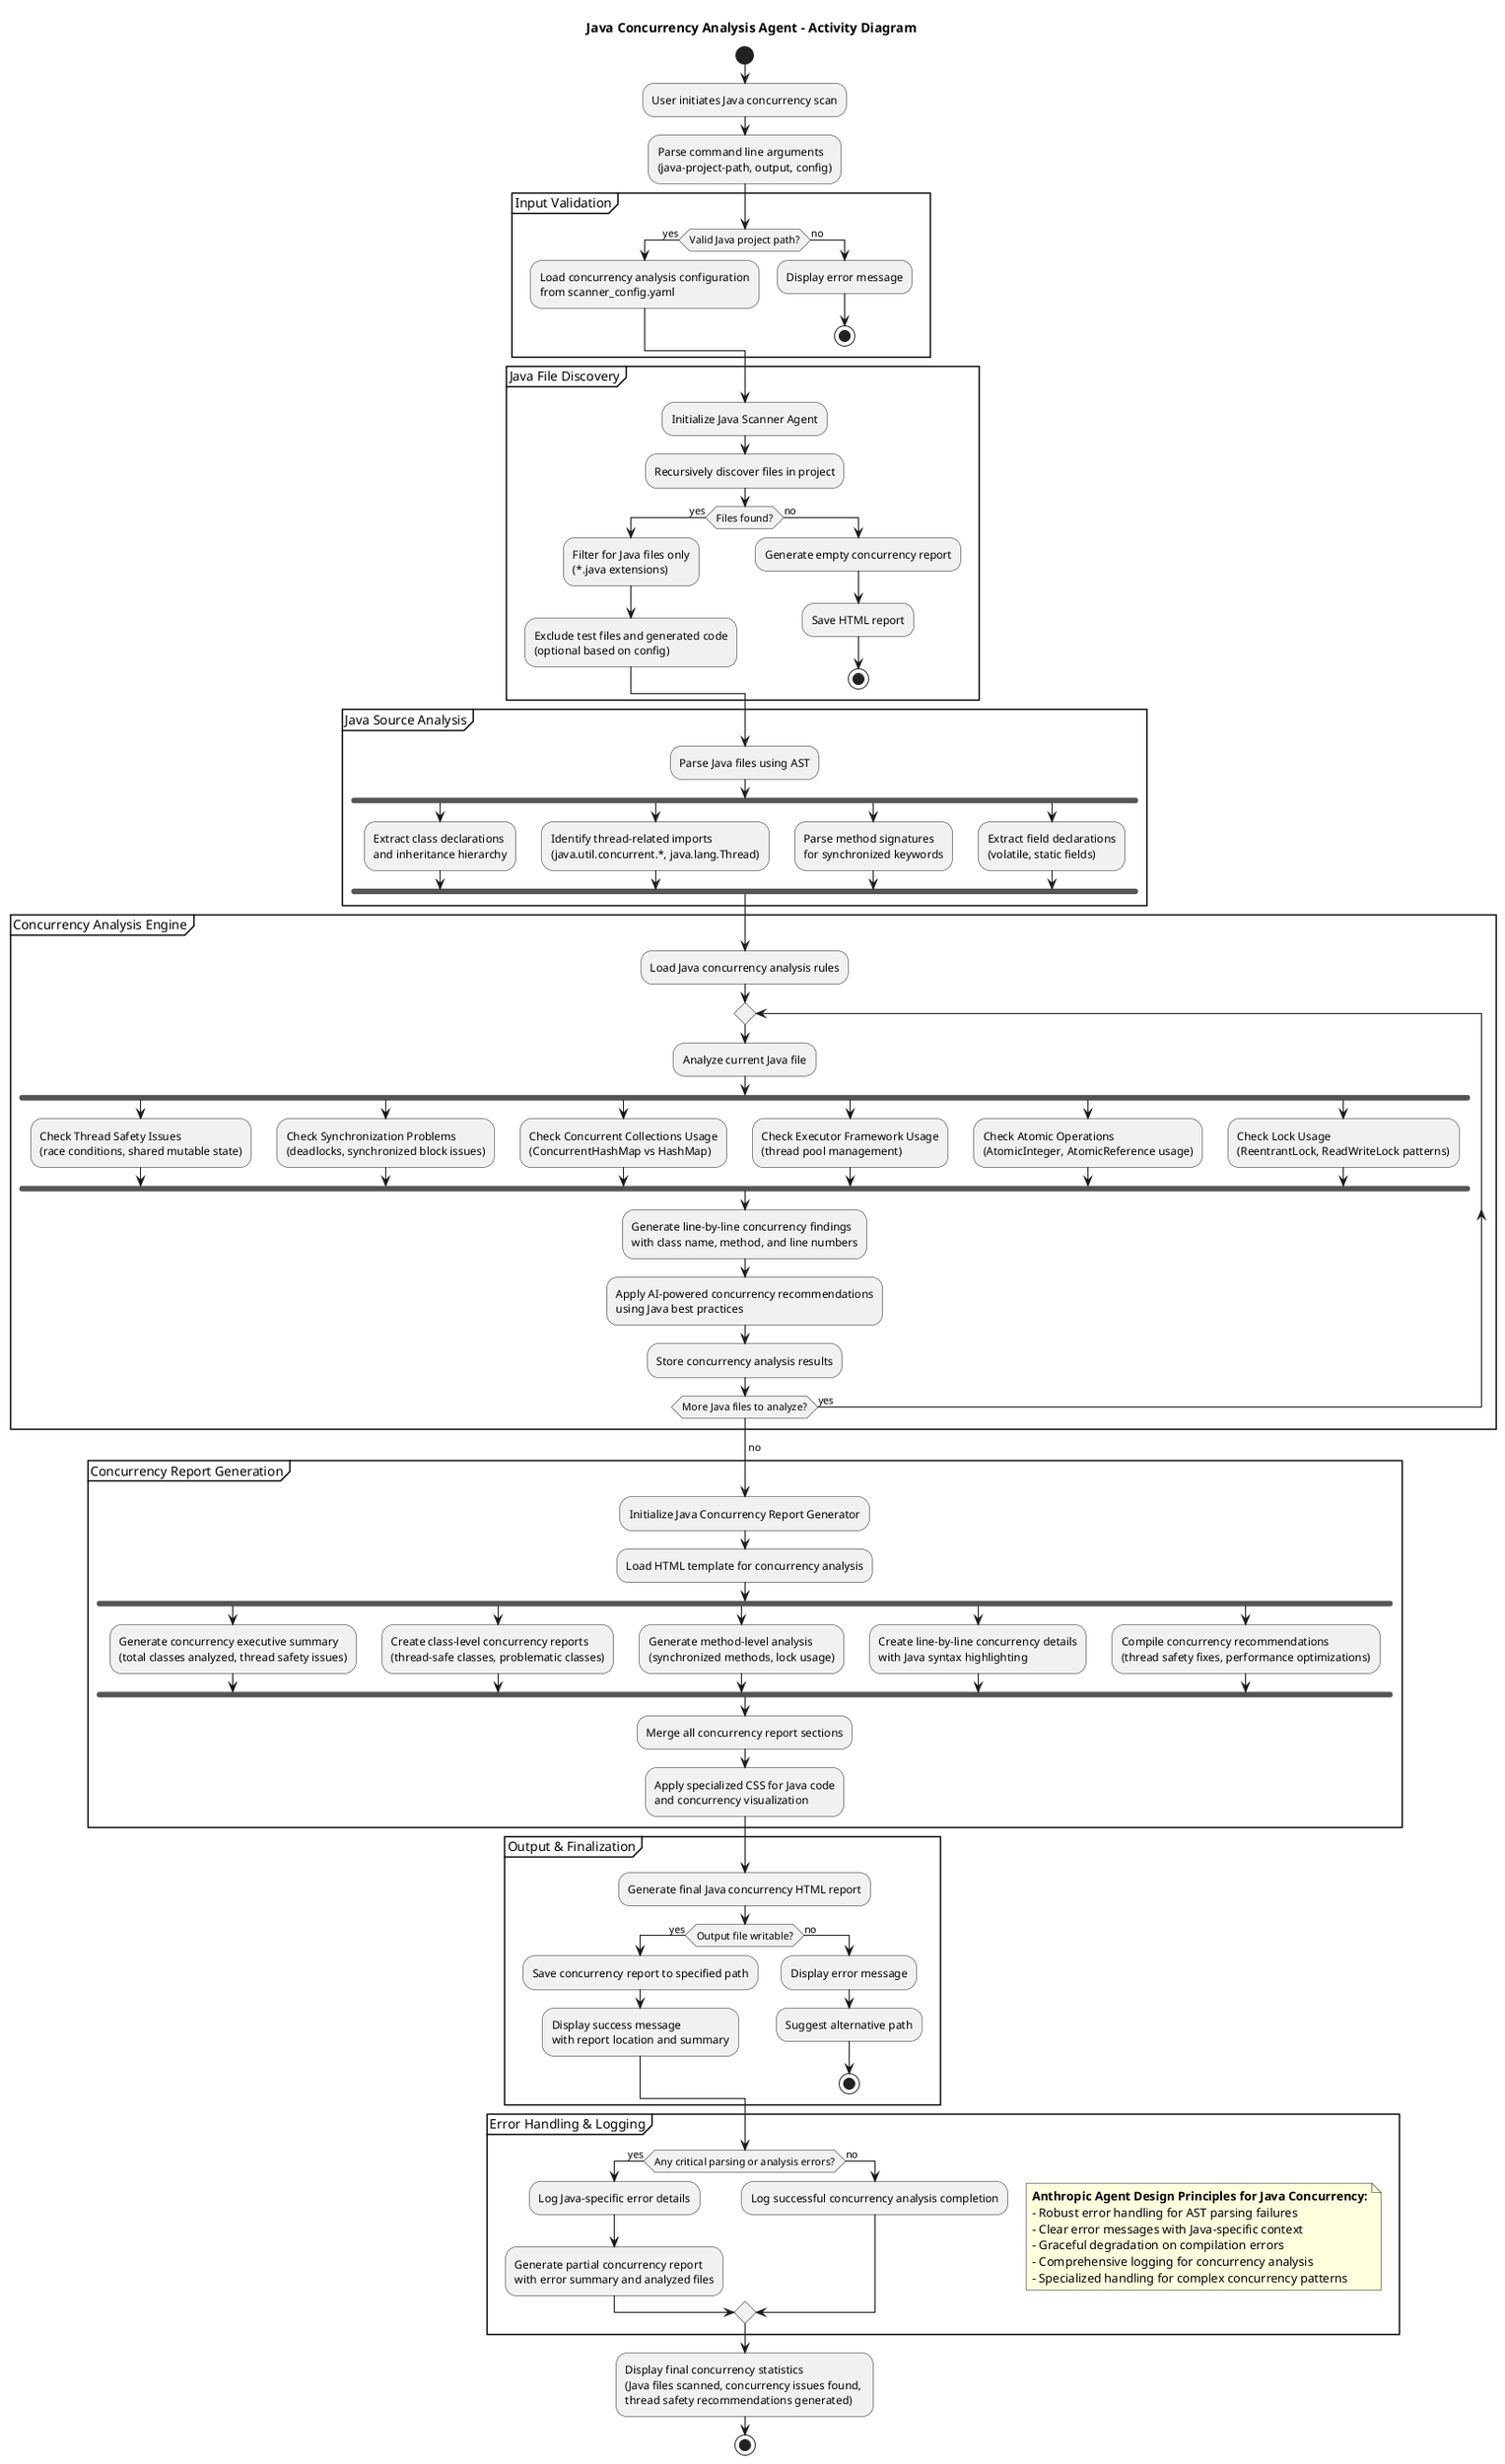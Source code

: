 @startuml Java_Concurrency_Scanner_Agent_Workflow

title Java Concurrency Analysis Agent - Activity Diagram

start

:User initiates Java concurrency scan;
:Parse command line arguments
(java-project-path, output, config);

partition "Input Validation" {
    if (Valid Java project path?) then (yes)
        :Load concurrency analysis configuration
        from scanner_config.yaml;
    else (no)
        :Display error message;
        stop
    endif
}

partition "Java File Discovery" {
    :Initialize Java Scanner Agent;
    :Recursively discover files in project;
    
    if (Files found?) then (yes)
        :Filter for Java files only
        (*.java extensions);
        :Exclude test files and generated code
        (optional based on config);
    else (no)
        :Generate empty concurrency report;
        :Save HTML report;
        stop
    endif
}

partition "Java Source Analysis" {
    :Parse Java files using AST;
    
    fork
        :Extract class declarations
        and inheritance hierarchy;
    fork again
        :Identify thread-related imports
        (java.util.concurrent.*, java.lang.Thread);
    fork again
        :Parse method signatures
        for synchronized keywords;
    fork again
        :Extract field declarations
        (volatile, static fields);
    end fork
}

partition "Concurrency Analysis Engine" {
    :Load Java concurrency analysis rules;
    
    repeat
        :Analyze current Java file;
        
        fork
            :Check Thread Safety Issues
            (race conditions, shared mutable state);
        fork again
            :Check Synchronization Problems
            (deadlocks, synchronized block issues);
        fork again
            :Check Concurrent Collections Usage
            (ConcurrentHashMap vs HashMap);
        fork again
            :Check Executor Framework Usage
            (thread pool management);
        fork again
            :Check Atomic Operations
            (AtomicInteger, AtomicReference usage);
        fork again
            :Check Lock Usage
            (ReentrantLock, ReadWriteLock patterns);
        end fork
        
        :Generate line-by-line concurrency findings
        with class name, method, and line numbers;
        
        :Apply AI-powered concurrency recommendations
        using Java best practices;
        
        :Store concurrency analysis results;
        
    repeat while (More Java files to analyze?) is (yes)
    -> no;
}

partition "Concurrency Report Generation" {
    :Initialize Java Concurrency Report Generator;
    :Load HTML template for concurrency analysis;
    
    fork
        :Generate concurrency executive summary
        (total classes analyzed, thread safety issues);
    fork again
        :Create class-level concurrency reports
        (thread-safe classes, problematic classes);
    fork again
        :Generate method-level analysis
        (synchronized methods, lock usage);
    fork again
        :Create line-by-line concurrency details
        with Java syntax highlighting;
    fork again
        :Compile concurrency recommendations
        (thread safety fixes, performance optimizations);
    end fork
    
    :Merge all concurrency report sections;
    :Apply specialized CSS for Java code
    and concurrency visualization;
}

partition "Output & Finalization" {
    :Generate final Java concurrency HTML report;
    
    if (Output file writable?) then (yes)
        :Save concurrency report to specified path;
        :Display success message
        with report location and summary;
    else (no)
        :Display error message;
        :Suggest alternative path;
        stop
    endif
}

partition "Error Handling & Logging" {
    note right
        **Anthropic Agent Design Principles for Java Concurrency:**
        - Robust error handling for AST parsing failures
        - Clear error messages with Java-specific context
        - Graceful degradation on compilation errors
        - Comprehensive logging for concurrency analysis
        - Specialized handling for complex concurrency patterns
    end note
    
    if (Any critical parsing or analysis errors?) then (yes)
        :Log Java-specific error details;
        :Generate partial concurrency report
        with error summary and analyzed files;
    else (no)
        :Log successful concurrency analysis completion;
    endif
}

:Display final concurrency statistics
(Java files scanned, concurrency issues found, 
thread safety recommendations generated);

stop

@enduml
